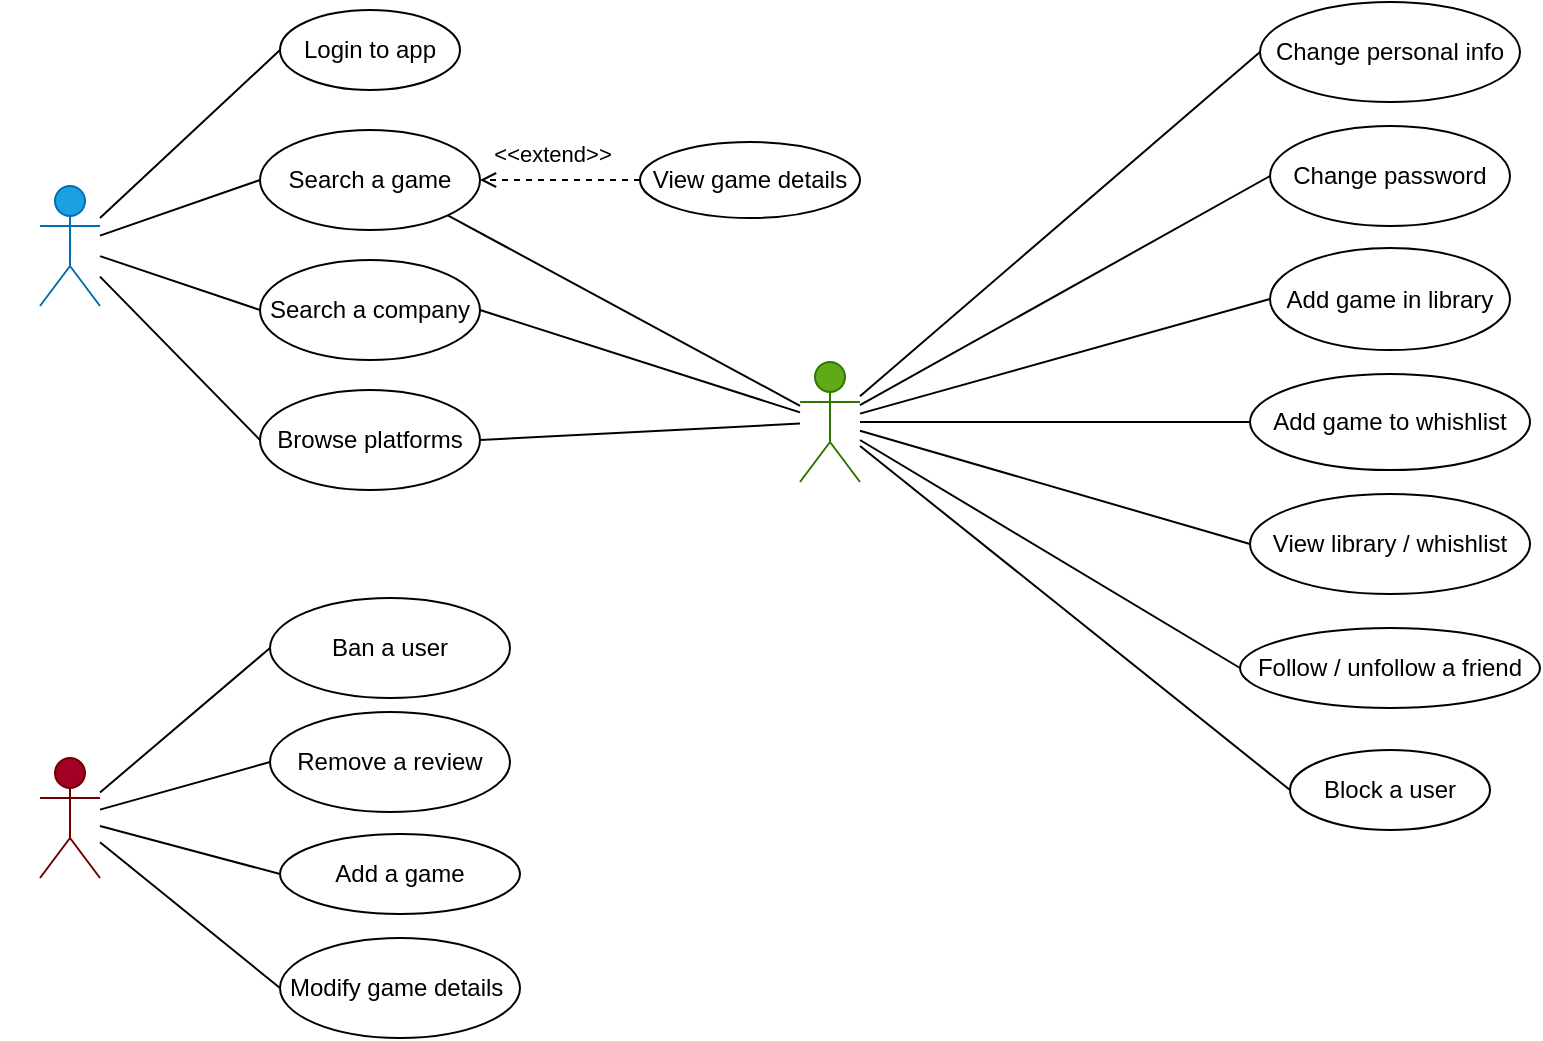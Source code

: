 <mxfile>
    <diagram name="Pagina-1" id="CpfnppU9-VtZ_XKb45yN">
        <mxGraphModel dx="956" dy="620" grid="1" gridSize="10" guides="1" tooltips="1" connect="1" arrows="1" fold="1" page="1" pageScale="1" pageWidth="827" pageHeight="583" math="0" shadow="0">
            <root>
                <mxCell id="0"/>
                <mxCell id="1" parent="0"/>
                <mxCell id="Bf5LCouzRFLms9WQWrtb-1" value="Registered&lt;br&gt;user" style="shape=umlActor;verticalLabelPosition=bottom;verticalAlign=top;html=1;outlineConnect=0;fillColor=#60a917;fontColor=#ffffff;strokeColor=#2D7600;" parent="1" vertex="1">
                    <mxGeometry x="430" y="196" width="30" height="60" as="geometry"/>
                </mxCell>
                <mxCell id="Bf5LCouzRFLms9WQWrtb-2" value="Unregistered &lt;br&gt;user" style="shape=umlActor;verticalLabelPosition=bottom;verticalAlign=top;html=1;outlineConnect=0;fillColor=#1ba1e2;fontColor=#ffffff;strokeColor=#006EAF;" parent="1" vertex="1">
                    <mxGeometry x="50" y="108" width="30" height="60" as="geometry"/>
                </mxCell>
                <mxCell id="Bf5LCouzRFLms9WQWrtb-3" value="Moderator" style="shape=umlActor;verticalLabelPosition=bottom;verticalAlign=top;html=1;outlineConnect=0;fillColor=#a20025;fontColor=#ffffff;strokeColor=#6F0000;" parent="1" vertex="1">
                    <mxGeometry x="50" y="394" width="30" height="60" as="geometry"/>
                </mxCell>
                <mxCell id="Bf5LCouzRFLms9WQWrtb-4" value="" style="endArrow=none;html=1;rounded=0;entryX=0;entryY=0.5;entryDx=0;entryDy=0;" parent="1" target="Bf5LCouzRFLms9WQWrtb-5" edge="1" source="Bf5LCouzRFLms9WQWrtb-2">
                    <mxGeometry width="50" height="50" relative="1" as="geometry">
                        <mxPoint x="110" y="70" as="sourcePoint"/>
                        <mxPoint x="160" y="40" as="targetPoint"/>
                    </mxGeometry>
                </mxCell>
                <mxCell id="Bf5LCouzRFLms9WQWrtb-5" value="Login to app" style="ellipse;whiteSpace=wrap;html=1;" parent="1" vertex="1">
                    <mxGeometry x="170" y="20" width="90" height="40" as="geometry"/>
                </mxCell>
                <mxCell id="Bf5LCouzRFLms9WQWrtb-6" value="" style="endArrow=none;html=1;rounded=0;entryX=0;entryY=0.5;entryDx=0;entryDy=0;" parent="1" target="Bf5LCouzRFLms9WQWrtb-7" edge="1" source="Bf5LCouzRFLms9WQWrtb-2">
                    <mxGeometry width="50" height="50" relative="1" as="geometry">
                        <mxPoint x="110" y="70" as="sourcePoint"/>
                        <mxPoint x="170" y="110" as="targetPoint"/>
                    </mxGeometry>
                </mxCell>
                <mxCell id="Bf5LCouzRFLms9WQWrtb-7" value="Search a game" style="ellipse;whiteSpace=wrap;html=1;" parent="1" vertex="1">
                    <mxGeometry x="160" y="80" width="110" height="50" as="geometry"/>
                </mxCell>
                <mxCell id="Bf5LCouzRFLms9WQWrtb-9" value="" style="endArrow=none;html=1;rounded=0;entryX=0;entryY=0.5;entryDx=0;entryDy=0;" parent="1" target="Bf5LCouzRFLms9WQWrtb-10" edge="1" source="Bf5LCouzRFLms9WQWrtb-2">
                    <mxGeometry width="50" height="50" relative="1" as="geometry">
                        <mxPoint x="110" y="70" as="sourcePoint"/>
                        <mxPoint x="170" y="180" as="targetPoint"/>
                    </mxGeometry>
                </mxCell>
                <mxCell id="Bf5LCouzRFLms9WQWrtb-10" value="Search a company" style="ellipse;whiteSpace=wrap;html=1;" parent="1" vertex="1">
                    <mxGeometry x="160" y="145" width="110" height="50" as="geometry"/>
                </mxCell>
                <mxCell id="Bf5LCouzRFLms9WQWrtb-11" value="Browse platforms" style="ellipse;whiteSpace=wrap;html=1;" parent="1" vertex="1">
                    <mxGeometry x="160" y="210" width="110" height="50" as="geometry"/>
                </mxCell>
                <mxCell id="Bf5LCouzRFLms9WQWrtb-12" value="" style="endArrow=none;html=1;rounded=0;exitX=0;exitY=0.5;exitDx=0;exitDy=0;" parent="1" source="Bf5LCouzRFLms9WQWrtb-11" edge="1" target="Bf5LCouzRFLms9WQWrtb-2">
                    <mxGeometry width="50" height="50" relative="1" as="geometry">
                        <mxPoint x="100" y="220" as="sourcePoint"/>
                        <mxPoint x="110" y="70" as="targetPoint"/>
                    </mxGeometry>
                </mxCell>
                <mxCell id="Bf5LCouzRFLms9WQWrtb-13" value="&amp;lt;&amp;lt;extend&amp;gt;&amp;gt;" style="html=1;verticalAlign=bottom;labelBackgroundColor=none;endArrow=open;endFill=0;dashed=1;rounded=0;entryX=1;entryY=0.5;entryDx=0;entryDy=0;exitX=0;exitY=0.5;exitDx=0;exitDy=0;" parent="1" target="Bf5LCouzRFLms9WQWrtb-7" edge="1" source="Bf5LCouzRFLms9WQWrtb-14">
                    <mxGeometry x="0.104" y="-4" width="160" relative="1" as="geometry">
                        <mxPoint x="350" y="80" as="sourcePoint"/>
                        <mxPoint x="300" y="90" as="targetPoint"/>
                        <mxPoint as="offset"/>
                    </mxGeometry>
                </mxCell>
                <mxCell id="Bf5LCouzRFLms9WQWrtb-14" value="View game details" style="ellipse;whiteSpace=wrap;html=1;" parent="1" vertex="1">
                    <mxGeometry x="350" y="86" width="110" height="38" as="geometry"/>
                </mxCell>
                <mxCell id="Bf5LCouzRFLms9WQWrtb-15" value="" style="endArrow=none;html=1;rounded=0;entryX=0;entryY=0.5;entryDx=0;entryDy=0;" parent="1" target="Bf5LCouzRFLms9WQWrtb-16" edge="1" source="Bf5LCouzRFLms9WQWrtb-3">
                    <mxGeometry width="50" height="50" relative="1" as="geometry">
                        <mxPoint x="100" y="364" as="sourcePoint"/>
                        <mxPoint x="150" y="354" as="targetPoint"/>
                    </mxGeometry>
                </mxCell>
                <mxCell id="Bf5LCouzRFLms9WQWrtb-16" value="Ban a user" style="ellipse;whiteSpace=wrap;html=1;" parent="1" vertex="1">
                    <mxGeometry x="165" y="314" width="120" height="50" as="geometry"/>
                </mxCell>
                <mxCell id="Bf5LCouzRFLms9WQWrtb-17" value="" style="endArrow=none;html=1;rounded=0;entryX=0;entryY=0.5;entryDx=0;entryDy=0;" parent="1" target="Bf5LCouzRFLms9WQWrtb-18" edge="1" source="Bf5LCouzRFLms9WQWrtb-3">
                    <mxGeometry width="50" height="50" relative="1" as="geometry">
                        <mxPoint x="100" y="364" as="sourcePoint"/>
                        <mxPoint x="150" y="404" as="targetPoint"/>
                    </mxGeometry>
                </mxCell>
                <mxCell id="Bf5LCouzRFLms9WQWrtb-18" value="Remove a review" style="ellipse;whiteSpace=wrap;html=1;" parent="1" vertex="1">
                    <mxGeometry x="165" y="371" width="120" height="50" as="geometry"/>
                </mxCell>
                <mxCell id="Bf5LCouzRFLms9WQWrtb-19" value="" style="endArrow=none;html=1;rounded=0;entryX=0;entryY=0.5;entryDx=0;entryDy=0;" parent="1" target="Bf5LCouzRFLms9WQWrtb-20" edge="1" source="Bf5LCouzRFLms9WQWrtb-1">
                    <mxGeometry width="50" height="50" relative="1" as="geometry">
                        <mxPoint x="580" y="81" as="sourcePoint"/>
                        <mxPoint x="650" y="46" as="targetPoint"/>
                    </mxGeometry>
                </mxCell>
                <mxCell id="Bf5LCouzRFLms9WQWrtb-20" value="Change personal info" style="ellipse;whiteSpace=wrap;html=1;" parent="1" vertex="1">
                    <mxGeometry x="660" y="16" width="130" height="50" as="geometry"/>
                </mxCell>
                <mxCell id="Bf5LCouzRFLms9WQWrtb-21" value="" style="endArrow=none;html=1;rounded=0;entryX=0;entryY=0.5;entryDx=0;entryDy=0;" parent="1" target="Bf5LCouzRFLms9WQWrtb-22" edge="1" source="Bf5LCouzRFLms9WQWrtb-1">
                    <mxGeometry width="50" height="50" relative="1" as="geometry">
                        <mxPoint x="580" y="81" as="sourcePoint"/>
                        <mxPoint x="650" y="101" as="targetPoint"/>
                    </mxGeometry>
                </mxCell>
                <mxCell id="Bf5LCouzRFLms9WQWrtb-22" value="Change password" style="ellipse;whiteSpace=wrap;html=1;" parent="1" vertex="1">
                    <mxGeometry x="665" y="78" width="120" height="50" as="geometry"/>
                </mxCell>
                <mxCell id="Bf5LCouzRFLms9WQWrtb-23" value="" style="endArrow=none;html=1;rounded=0;entryX=0;entryY=0.5;entryDx=0;entryDy=0;" parent="1" target="Bf5LCouzRFLms9WQWrtb-31" edge="1" source="Bf5LCouzRFLms9WQWrtb-1">
                    <mxGeometry width="50" height="50" relative="1" as="geometry">
                        <mxPoint x="580" y="81" as="sourcePoint"/>
                        <mxPoint x="640" y="171" as="targetPoint"/>
                    </mxGeometry>
                </mxCell>
                <mxCell id="Bf5LCouzRFLms9WQWrtb-27" value="" style="endArrow=none;html=1;rounded=0;exitX=1;exitY=1;exitDx=0;exitDy=0;" parent="1" source="Bf5LCouzRFLms9WQWrtb-7" target="Bf5LCouzRFLms9WQWrtb-1" edge="1">
                    <mxGeometry width="50" height="50" relative="1" as="geometry">
                        <mxPoint x="260.005" y="114.996" as="sourcePoint"/>
                        <mxPoint x="516" y="142.37" as="targetPoint"/>
                    </mxGeometry>
                </mxCell>
                <mxCell id="Bf5LCouzRFLms9WQWrtb-28" value="" style="endArrow=none;html=1;rounded=0;exitX=1;exitY=0.5;exitDx=0;exitDy=0;" parent="1" source="Bf5LCouzRFLms9WQWrtb-10" target="Bf5LCouzRFLms9WQWrtb-1" edge="1">
                    <mxGeometry width="50" height="50" relative="1" as="geometry">
                        <mxPoint x="440" y="220" as="sourcePoint"/>
                        <mxPoint x="520" y="150" as="targetPoint"/>
                    </mxGeometry>
                </mxCell>
                <mxCell id="Bf5LCouzRFLms9WQWrtb-29" value="" style="endArrow=none;html=1;rounded=0;exitX=1;exitY=0.5;exitDx=0;exitDy=0;" parent="1" source="Bf5LCouzRFLms9WQWrtb-11" target="Bf5LCouzRFLms9WQWrtb-1" edge="1">
                    <mxGeometry width="50" height="50" relative="1" as="geometry">
                        <mxPoint x="310" y="240" as="sourcePoint"/>
                        <mxPoint x="520" y="150" as="targetPoint"/>
                    </mxGeometry>
                </mxCell>
                <mxCell id="Bf5LCouzRFLms9WQWrtb-31" value="Add game in library" style="ellipse;whiteSpace=wrap;html=1;" parent="1" vertex="1">
                    <mxGeometry x="665" y="139" width="120" height="51" as="geometry"/>
                </mxCell>
                <mxCell id="Bf5LCouzRFLms9WQWrtb-34" value="Add game to whishlist" style="ellipse;whiteSpace=wrap;html=1;" parent="1" vertex="1">
                    <mxGeometry x="655" y="202" width="140" height="48" as="geometry"/>
                </mxCell>
                <mxCell id="Bf5LCouzRFLms9WQWrtb-35" value="" style="endArrow=none;html=1;rounded=0;entryX=0;entryY=0.5;entryDx=0;entryDy=0;" parent="1" edge="1" target="Bf5LCouzRFLms9WQWrtb-34" source="Bf5LCouzRFLms9WQWrtb-1">
                    <mxGeometry width="50" height="50" relative="1" as="geometry">
                        <mxPoint x="580" y="81" as="sourcePoint"/>
                        <mxPoint x="660.0" y="241" as="targetPoint"/>
                    </mxGeometry>
                </mxCell>
                <mxCell id="Bf5LCouzRFLms9WQWrtb-36" value="" style="endArrow=none;html=1;rounded=0;entryX=0;entryY=0.5;entryDx=0;entryDy=0;" parent="1" edge="1" target="Bf5LCouzRFLms9WQWrtb-37" source="Bf5LCouzRFLms9WQWrtb-1">
                    <mxGeometry width="50" height="50" relative="1" as="geometry">
                        <mxPoint x="580" y="81" as="sourcePoint"/>
                        <mxPoint x="660.0" y="296" as="targetPoint"/>
                    </mxGeometry>
                </mxCell>
                <mxCell id="Bf5LCouzRFLms9WQWrtb-37" value="View library / whishlist" style="ellipse;whiteSpace=wrap;html=1;" parent="1" vertex="1">
                    <mxGeometry x="655" y="262" width="140" height="50" as="geometry"/>
                </mxCell>
                <mxCell id="Bf5LCouzRFLms9WQWrtb-38" value="" style="endArrow=none;html=1;rounded=0;entryX=0;entryY=0.5;entryDx=0;entryDy=0;" parent="1" target="Bf5LCouzRFLms9WQWrtb-39" edge="1" source="Bf5LCouzRFLms9WQWrtb-1">
                    <mxGeometry width="50" height="50" relative="1" as="geometry">
                        <mxPoint x="580" y="86" as="sourcePoint"/>
                        <mxPoint x="620" y="346" as="targetPoint"/>
                    </mxGeometry>
                </mxCell>
                <mxCell id="Bf5LCouzRFLms9WQWrtb-39" value="Follow / unfollow a friend" style="ellipse;whiteSpace=wrap;html=1;" parent="1" vertex="1">
                    <mxGeometry x="650" y="329" width="150" height="40" as="geometry"/>
                </mxCell>
                <mxCell id="Bf5LCouzRFLms9WQWrtb-40" value="" style="endArrow=none;html=1;rounded=0;exitX=0;exitY=0.5;exitDx=0;exitDy=0;" parent="1" source="Bf5LCouzRFLms9WQWrtb-44" edge="1" target="Bf5LCouzRFLms9WQWrtb-1">
                    <mxGeometry width="50" height="50" relative="1" as="geometry">
                        <mxPoint x="590" y="387" as="sourcePoint"/>
                        <mxPoint x="580" y="86" as="targetPoint"/>
                    </mxGeometry>
                </mxCell>
                <mxCell id="Bf5LCouzRFLms9WQWrtb-44" value="Block a user" style="ellipse;whiteSpace=wrap;html=1;" parent="1" vertex="1">
                    <mxGeometry x="675" y="390" width="100" height="40" as="geometry"/>
                </mxCell>
                <mxCell id="Bf5LCouzRFLms9WQWrtb-45" value="Add a game" style="ellipse;whiteSpace=wrap;html=1;" parent="1" vertex="1">
                    <mxGeometry x="170" y="432" width="120" height="40" as="geometry"/>
                </mxCell>
                <mxCell id="Bf5LCouzRFLms9WQWrtb-46" value="Modify game details&amp;nbsp;" style="ellipse;whiteSpace=wrap;html=1;" parent="1" vertex="1">
                    <mxGeometry x="170" y="484" width="120" height="50" as="geometry"/>
                </mxCell>
                <mxCell id="Bf5LCouzRFLms9WQWrtb-47" value="" style="endArrow=none;html=1;rounded=0;entryX=0;entryY=0.5;entryDx=0;entryDy=0;" parent="1" target="Bf5LCouzRFLms9WQWrtb-45" edge="1" source="Bf5LCouzRFLms9WQWrtb-3">
                    <mxGeometry width="50" height="50" relative="1" as="geometry">
                        <mxPoint x="100" y="364" as="sourcePoint"/>
                        <mxPoint x="150" y="434" as="targetPoint"/>
                    </mxGeometry>
                </mxCell>
                <mxCell id="Bf5LCouzRFLms9WQWrtb-48" value="" style="endArrow=none;html=1;rounded=0;entryX=0;entryY=0.5;entryDx=0;entryDy=0;" parent="1" target="Bf5LCouzRFLms9WQWrtb-46" edge="1" source="Bf5LCouzRFLms9WQWrtb-3">
                    <mxGeometry width="50" height="50" relative="1" as="geometry">
                        <mxPoint x="100" y="364" as="sourcePoint"/>
                        <mxPoint x="80" y="434" as="targetPoint"/>
                    </mxGeometry>
                </mxCell>
            </root>
        </mxGraphModel>
    </diagram>
</mxfile>